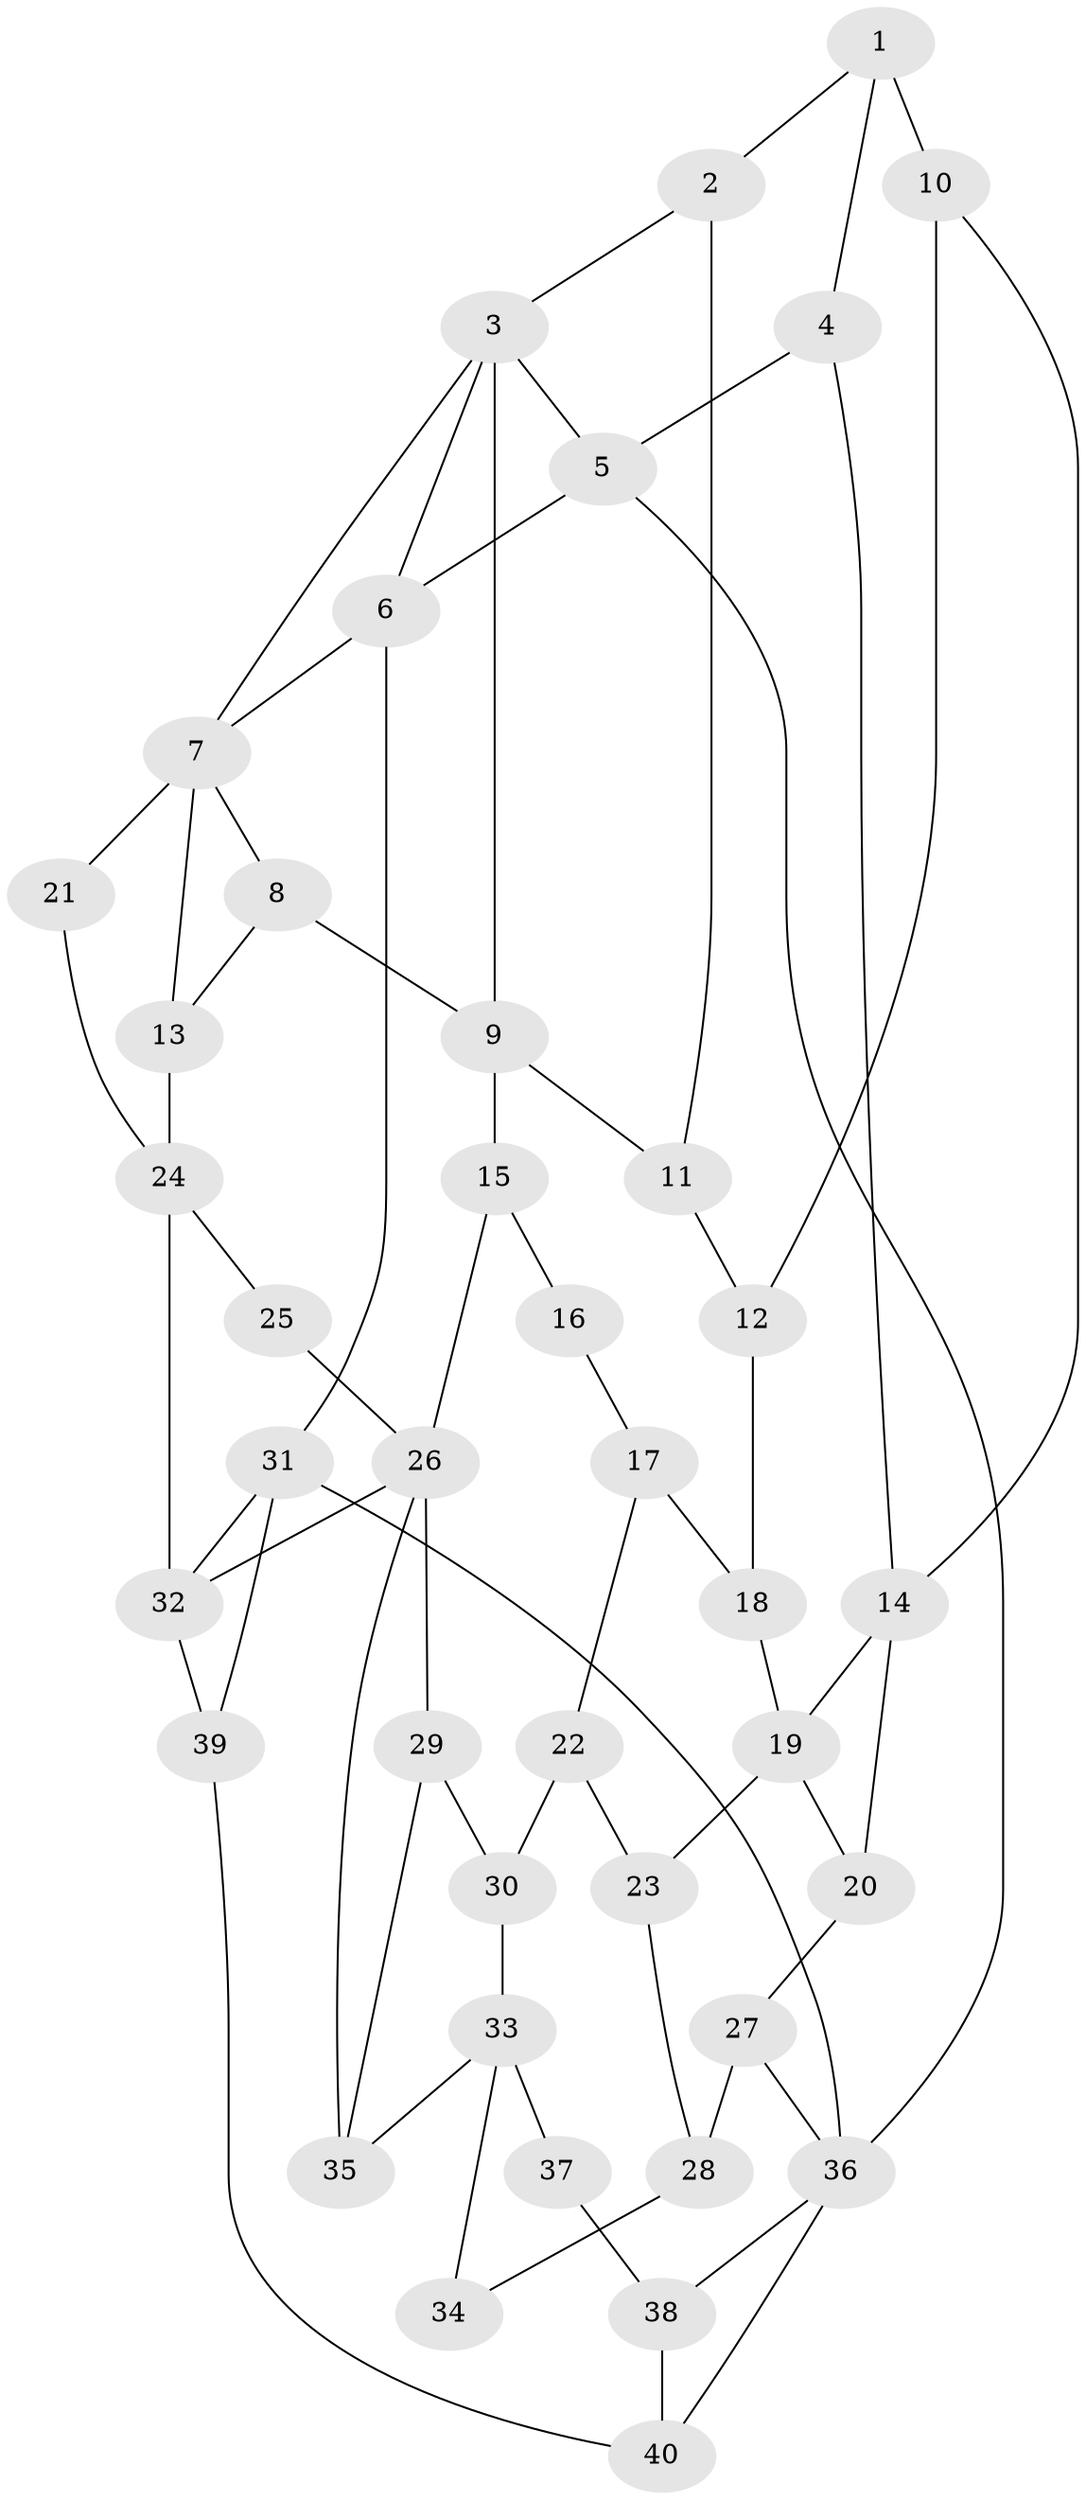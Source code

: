 // original degree distribution, {3: 0.02531645569620253, 6: 0.189873417721519, 4: 0.22784810126582278, 5: 0.5569620253164557}
// Generated by graph-tools (version 1.1) at 2025/38/03/09/25 02:38:45]
// undirected, 40 vertices, 66 edges
graph export_dot {
graph [start="1"]
  node [color=gray90,style=filled];
  1;
  2;
  3;
  4;
  5;
  6;
  7;
  8;
  9;
  10;
  11;
  12;
  13;
  14;
  15;
  16;
  17;
  18;
  19;
  20;
  21;
  22;
  23;
  24;
  25;
  26;
  27;
  28;
  29;
  30;
  31;
  32;
  33;
  34;
  35;
  36;
  37;
  38;
  39;
  40;
  1 -- 2 [weight=1.0];
  1 -- 4 [weight=1.0];
  1 -- 10 [weight=2.0];
  2 -- 3 [weight=1.0];
  2 -- 11 [weight=1.0];
  3 -- 5 [weight=1.0];
  3 -- 6 [weight=1.0];
  3 -- 7 [weight=1.0];
  3 -- 9 [weight=1.0];
  4 -- 5 [weight=1.0];
  4 -- 14 [weight=1.0];
  5 -- 6 [weight=1.0];
  5 -- 36 [weight=1.0];
  6 -- 7 [weight=1.0];
  6 -- 31 [weight=1.0];
  7 -- 8 [weight=1.0];
  7 -- 13 [weight=1.0];
  7 -- 21 [weight=2.0];
  8 -- 9 [weight=2.0];
  8 -- 13 [weight=1.0];
  9 -- 11 [weight=1.0];
  9 -- 15 [weight=2.0];
  10 -- 12 [weight=1.0];
  10 -- 14 [weight=1.0];
  11 -- 12 [weight=1.0];
  12 -- 18 [weight=1.0];
  13 -- 24 [weight=1.0];
  14 -- 19 [weight=1.0];
  14 -- 20 [weight=2.0];
  15 -- 16 [weight=2.0];
  15 -- 26 [weight=2.0];
  16 -- 17 [weight=1.0];
  17 -- 18 [weight=1.0];
  17 -- 22 [weight=1.0];
  18 -- 19 [weight=1.0];
  19 -- 20 [weight=2.0];
  19 -- 23 [weight=1.0];
  20 -- 27 [weight=2.0];
  21 -- 24 [weight=1.0];
  22 -- 23 [weight=1.0];
  22 -- 30 [weight=1.0];
  23 -- 28 [weight=1.0];
  24 -- 25 [weight=2.0];
  24 -- 32 [weight=2.0];
  25 -- 26 [weight=1.0];
  26 -- 29 [weight=1.0];
  26 -- 32 [weight=1.0];
  26 -- 35 [weight=1.0];
  27 -- 28 [weight=1.0];
  27 -- 36 [weight=2.0];
  28 -- 34 [weight=1.0];
  29 -- 30 [weight=1.0];
  29 -- 35 [weight=1.0];
  30 -- 33 [weight=1.0];
  31 -- 32 [weight=1.0];
  31 -- 36 [weight=1.0];
  31 -- 39 [weight=1.0];
  32 -- 39 [weight=1.0];
  33 -- 34 [weight=2.0];
  33 -- 35 [weight=1.0];
  33 -- 37 [weight=2.0];
  36 -- 38 [weight=1.0];
  36 -- 40 [weight=1.0];
  37 -- 38 [weight=1.0];
  38 -- 40 [weight=1.0];
  39 -- 40 [weight=1.0];
}
